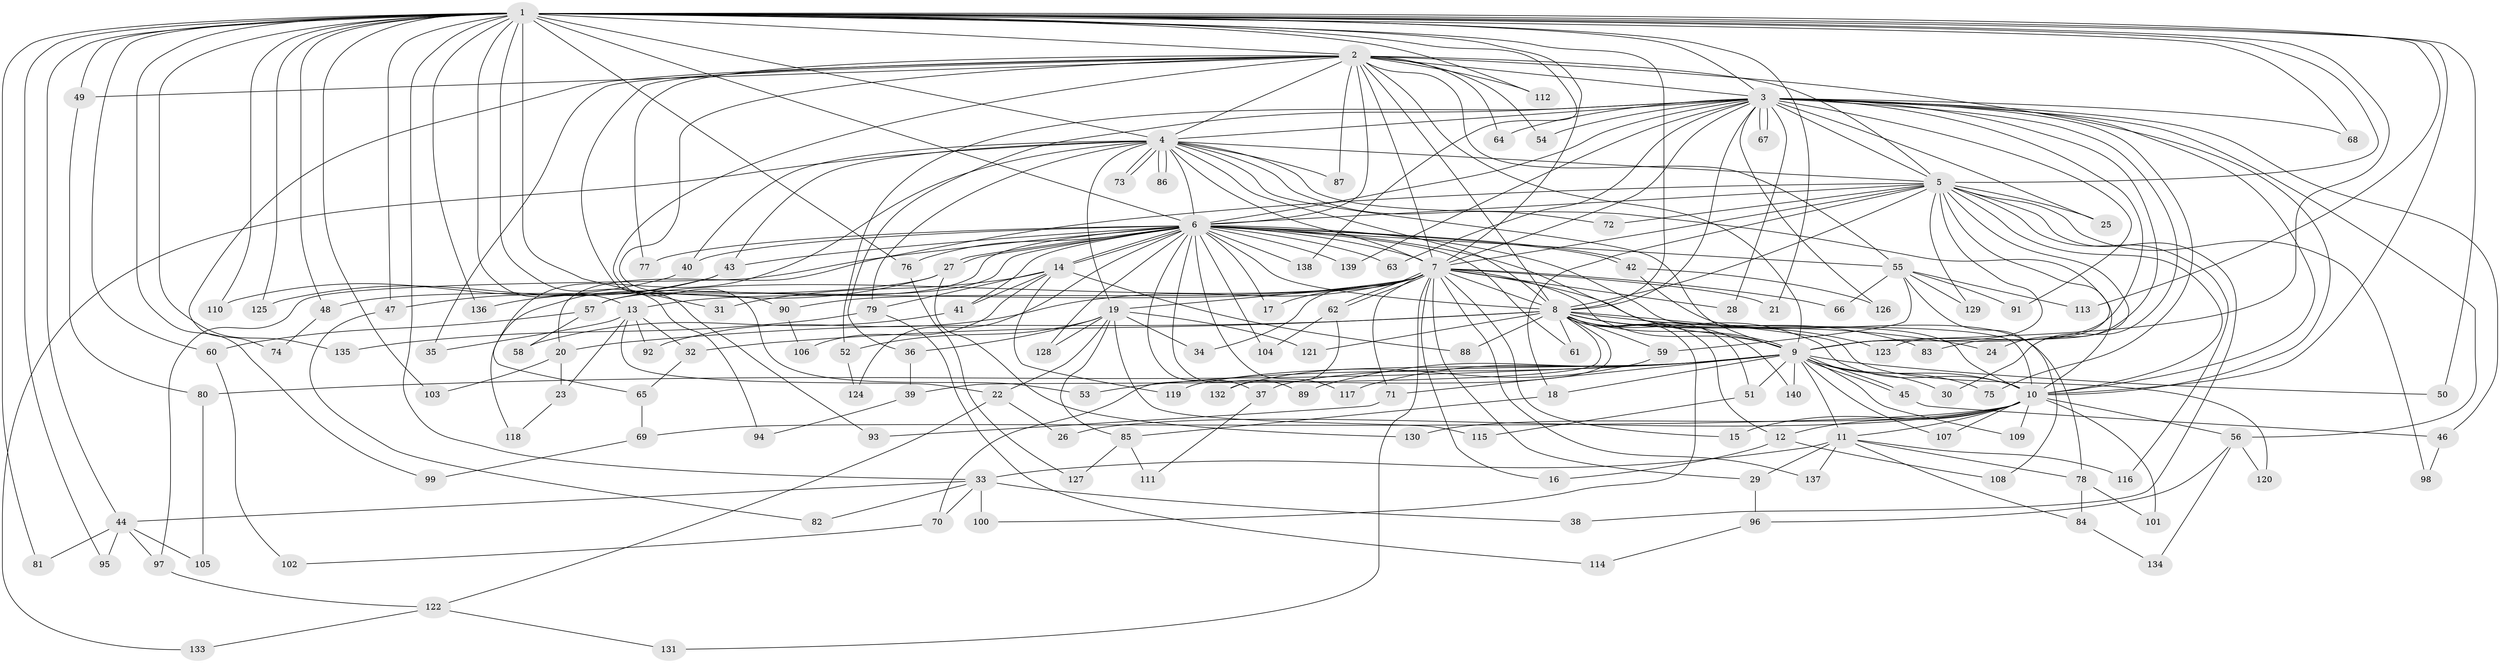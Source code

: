 // coarse degree distribution, {16: 0.014285714285714285, 11: 0.02857142857142857, 22: 0.02857142857142857, 19: 0.014285714285714285, 26: 0.02857142857142857, 14: 0.04285714285714286, 10: 0.014285714285714285, 9: 0.02857142857142857, 8: 0.014285714285714285, 2: 0.4142857142857143, 15: 0.014285714285714285, 7: 0.02857142857142857, 3: 0.14285714285714285, 4: 0.08571428571428572, 5: 0.02857142857142857, 6: 0.014285714285714285, 1: 0.05714285714285714}
// Generated by graph-tools (version 1.1) at 2025/49/03/04/25 22:49:55]
// undirected, 140 vertices, 305 edges
graph export_dot {
  node [color=gray90,style=filled];
  1;
  2;
  3;
  4;
  5;
  6;
  7;
  8;
  9;
  10;
  11;
  12;
  13;
  14;
  15;
  16;
  17;
  18;
  19;
  20;
  21;
  22;
  23;
  24;
  25;
  26;
  27;
  28;
  29;
  30;
  31;
  32;
  33;
  34;
  35;
  36;
  37;
  38;
  39;
  40;
  41;
  42;
  43;
  44;
  45;
  46;
  47;
  48;
  49;
  50;
  51;
  52;
  53;
  54;
  55;
  56;
  57;
  58;
  59;
  60;
  61;
  62;
  63;
  64;
  65;
  66;
  67;
  68;
  69;
  70;
  71;
  72;
  73;
  74;
  75;
  76;
  77;
  78;
  79;
  80;
  81;
  82;
  83;
  84;
  85;
  86;
  87;
  88;
  89;
  90;
  91;
  92;
  93;
  94;
  95;
  96;
  97;
  98;
  99;
  100;
  101;
  102;
  103;
  104;
  105;
  106;
  107;
  108;
  109;
  110;
  111;
  112;
  113;
  114;
  115;
  116;
  117;
  118;
  119;
  120;
  121;
  122;
  123;
  124;
  125;
  126;
  127;
  128;
  129;
  130;
  131;
  132;
  133;
  134;
  135;
  136;
  137;
  138;
  139;
  140;
  1 -- 2;
  1 -- 3;
  1 -- 4;
  1 -- 5;
  1 -- 6;
  1 -- 7;
  1 -- 8;
  1 -- 9;
  1 -- 10;
  1 -- 13;
  1 -- 21;
  1 -- 31;
  1 -- 33;
  1 -- 44;
  1 -- 47;
  1 -- 48;
  1 -- 49;
  1 -- 50;
  1 -- 60;
  1 -- 68;
  1 -- 76;
  1 -- 81;
  1 -- 94;
  1 -- 95;
  1 -- 99;
  1 -- 103;
  1 -- 110;
  1 -- 112;
  1 -- 113;
  1 -- 125;
  1 -- 135;
  1 -- 136;
  1 -- 138;
  2 -- 3;
  2 -- 4;
  2 -- 5;
  2 -- 6;
  2 -- 7;
  2 -- 8;
  2 -- 9;
  2 -- 10;
  2 -- 35;
  2 -- 49;
  2 -- 53;
  2 -- 54;
  2 -- 55;
  2 -- 64;
  2 -- 74;
  2 -- 77;
  2 -- 87;
  2 -- 90;
  2 -- 93;
  2 -- 112;
  3 -- 4;
  3 -- 5;
  3 -- 6;
  3 -- 7;
  3 -- 8;
  3 -- 9;
  3 -- 10;
  3 -- 24;
  3 -- 25;
  3 -- 28;
  3 -- 30;
  3 -- 36;
  3 -- 46;
  3 -- 52;
  3 -- 54;
  3 -- 56;
  3 -- 63;
  3 -- 64;
  3 -- 67;
  3 -- 67;
  3 -- 68;
  3 -- 75;
  3 -- 91;
  3 -- 126;
  3 -- 139;
  4 -- 5;
  4 -- 6;
  4 -- 7;
  4 -- 8;
  4 -- 9;
  4 -- 10;
  4 -- 19;
  4 -- 40;
  4 -- 43;
  4 -- 65;
  4 -- 72;
  4 -- 73;
  4 -- 73;
  4 -- 79;
  4 -- 86;
  4 -- 86;
  4 -- 87;
  4 -- 133;
  5 -- 6;
  5 -- 7;
  5 -- 8;
  5 -- 9;
  5 -- 10;
  5 -- 18;
  5 -- 20;
  5 -- 25;
  5 -- 38;
  5 -- 72;
  5 -- 83;
  5 -- 98;
  5 -- 116;
  5 -- 123;
  5 -- 129;
  6 -- 7;
  6 -- 8;
  6 -- 9;
  6 -- 10;
  6 -- 14;
  6 -- 14;
  6 -- 17;
  6 -- 27;
  6 -- 27;
  6 -- 37;
  6 -- 40;
  6 -- 41;
  6 -- 42;
  6 -- 42;
  6 -- 43;
  6 -- 55;
  6 -- 57;
  6 -- 61;
  6 -- 63;
  6 -- 76;
  6 -- 77;
  6 -- 89;
  6 -- 97;
  6 -- 104;
  6 -- 117;
  6 -- 118;
  6 -- 124;
  6 -- 128;
  6 -- 138;
  6 -- 139;
  7 -- 8;
  7 -- 9;
  7 -- 10;
  7 -- 13;
  7 -- 15;
  7 -- 16;
  7 -- 17;
  7 -- 19;
  7 -- 21;
  7 -- 28;
  7 -- 29;
  7 -- 34;
  7 -- 57;
  7 -- 62;
  7 -- 62;
  7 -- 66;
  7 -- 71;
  7 -- 90;
  7 -- 92;
  7 -- 131;
  7 -- 137;
  8 -- 9;
  8 -- 10;
  8 -- 12;
  8 -- 20;
  8 -- 24;
  8 -- 32;
  8 -- 39;
  8 -- 51;
  8 -- 59;
  8 -- 61;
  8 -- 70;
  8 -- 83;
  8 -- 88;
  8 -- 100;
  8 -- 120;
  8 -- 121;
  8 -- 123;
  8 -- 140;
  9 -- 10;
  9 -- 11;
  9 -- 18;
  9 -- 30;
  9 -- 37;
  9 -- 45;
  9 -- 45;
  9 -- 50;
  9 -- 51;
  9 -- 53;
  9 -- 71;
  9 -- 75;
  9 -- 80;
  9 -- 89;
  9 -- 107;
  9 -- 109;
  9 -- 117;
  9 -- 119;
  9 -- 140;
  10 -- 11;
  10 -- 12;
  10 -- 15;
  10 -- 26;
  10 -- 56;
  10 -- 69;
  10 -- 101;
  10 -- 107;
  10 -- 109;
  10 -- 130;
  11 -- 29;
  11 -- 33;
  11 -- 78;
  11 -- 84;
  11 -- 116;
  11 -- 137;
  12 -- 16;
  12 -- 108;
  13 -- 22;
  13 -- 23;
  13 -- 32;
  13 -- 35;
  13 -- 92;
  14 -- 31;
  14 -- 41;
  14 -- 79;
  14 -- 88;
  14 -- 106;
  14 -- 119;
  18 -- 85;
  19 -- 22;
  19 -- 34;
  19 -- 36;
  19 -- 52;
  19 -- 85;
  19 -- 115;
  19 -- 121;
  19 -- 128;
  20 -- 23;
  20 -- 103;
  22 -- 26;
  22 -- 122;
  23 -- 118;
  27 -- 48;
  27 -- 130;
  27 -- 136;
  29 -- 96;
  32 -- 65;
  33 -- 38;
  33 -- 44;
  33 -- 70;
  33 -- 82;
  33 -- 100;
  36 -- 39;
  37 -- 111;
  39 -- 94;
  40 -- 110;
  41 -- 58;
  42 -- 78;
  42 -- 126;
  43 -- 47;
  43 -- 125;
  44 -- 81;
  44 -- 95;
  44 -- 97;
  44 -- 105;
  45 -- 46;
  46 -- 98;
  47 -- 82;
  48 -- 74;
  49 -- 80;
  51 -- 115;
  52 -- 124;
  55 -- 59;
  55 -- 66;
  55 -- 91;
  55 -- 108;
  55 -- 113;
  55 -- 129;
  56 -- 96;
  56 -- 120;
  56 -- 134;
  57 -- 58;
  57 -- 60;
  59 -- 132;
  60 -- 102;
  62 -- 104;
  62 -- 132;
  65 -- 69;
  69 -- 99;
  70 -- 102;
  71 -- 93;
  76 -- 127;
  78 -- 84;
  78 -- 101;
  79 -- 114;
  79 -- 135;
  80 -- 105;
  84 -- 134;
  85 -- 111;
  85 -- 127;
  90 -- 106;
  96 -- 114;
  97 -- 122;
  122 -- 131;
  122 -- 133;
}
